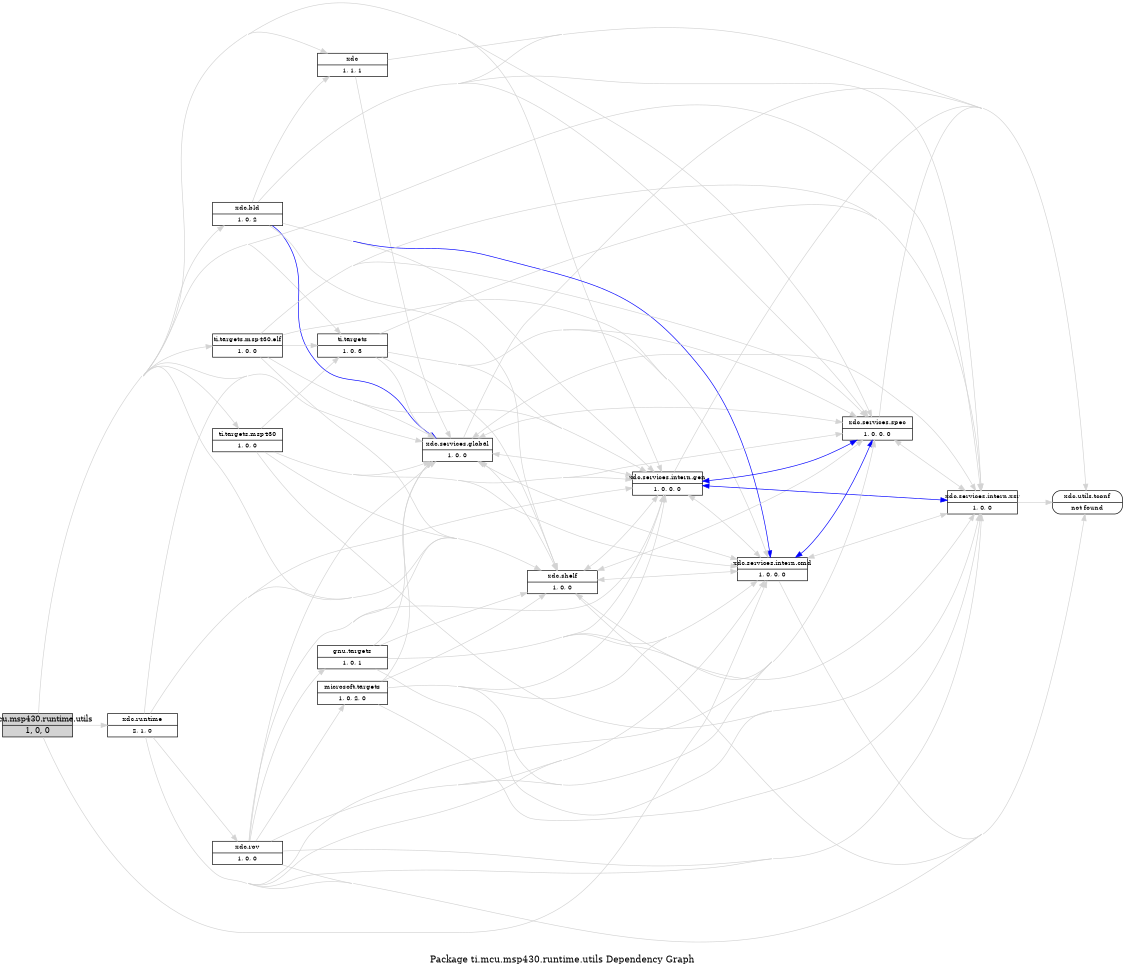 digraph dependencies {
    label="\nPackage ti.mcu.msp430.runtime.utils Dependency Graph";
    size="7.5,10";
    rankdir=LR;
    ranksep=".75";
    concentrate="true";
    node [fixedsize=true, width=1.5, style=filled, color=black];
    node [font=Helvetica, fontsize=12, fillcolor=lightgrey];
    ti_mcu_msp430_runtime_utils [shape=record,label="ti.mcu.msp430.runtime.utils|1, 0, 0", URL="../../../../../../../../../../../../rtree/install/trees/products/xdcprod/xdcprod-p47/product/Linux/xdctools_3_23_02_47/packages/ti/mcu/msp430/runtime/utils/package/package.rel.xml"];
    node [fontsize=10, fillcolor=white];

    edge [style=solid, color=blue]

    edge [style=solid, color=lightgrey]
    xdc [shape=record,label="xdc|1, 1, 1", URL="../../../../../../../../../../../../rtree/install/trees/products/xdcprod/xdcprod-p47/product/Linux/xdctools_3_23_02_47/packages/xdc/package/package.rel.svg"];
    ti_mcu_msp430_runtime_utils -> xdc;
    xdc_services_global [shape=record,label="xdc.services.global|1, 0, 0", URL="../../../../../../../../../../../../rtree/install/trees/products/xdcprod/xdcprod-p47/product/Linux/xdctools_3_23_02_47/packages/xdc/services/global/package/package.rel.svg"];
    ti_mcu_msp430_runtime_utils -> xdc_services_global;
    xdc_bld [shape=record,label="xdc.bld|1, 0, 2", URL="../../../../../../../../../../../../rtree/install/trees/products/xdcprod/xdcprod-p47/product/Linux/xdctools_3_23_02_47/packages/xdc/bld/package/package.rel.svg"];
    ti_mcu_msp430_runtime_utils -> xdc_bld;
    ti_targets [shape=record,label="ti.targets|1, 0, 3", URL="../../../../../../../../../../../../rtree/install/trees/products/xdcprod/xdcprod-p47/product/Linux/xdctools_3_23_02_47/packages/ti/targets/package/package.rel.svg"];
    ti_mcu_msp430_runtime_utils -> ti_targets;
    ti_targets_msp430 [shape=record,label="ti.targets.msp430|1, 0, 0", URL="../../../../../../../../../../../../rtree/install/trees/products/xdcprod/xdcprod-p47/product/Linux/xdctools_3_23_02_47/packages/ti/targets/msp430/package/package.rel.svg"];
    ti_mcu_msp430_runtime_utils -> ti_targets_msp430;
    ti_targets_msp430_elf [shape=record,label="ti.targets.msp430.elf|1, 0, 0", URL="../../../../../../../../../../../../rtree/install/trees/products/xdcprod/xdcprod-p47/product/Linux/xdctools_3_23_02_47/packages/ti/targets/msp430/elf/package/package.rel.svg"];
    ti_mcu_msp430_runtime_utils -> ti_targets_msp430_elf;
    xdc_shelf [shape=record,label="xdc.shelf|1, 0, 0", URL="../../../../../../../../../../../../rtree/install/trees/products/xdcprod/xdcprod-p47/product/Linux/xdctools_3_23_02_47/packages/xdc/shelf/package/package.rel.svg"];
    ti_mcu_msp430_runtime_utils -> xdc_shelf;
    xdc_services_intern_gen [shape=record,label="xdc.services.intern.gen|1, 0, 0, 0", URL="../../../../../../../../../../../../rtree/install/trees/products/xdcprod/xdcprod-p47/product/Linux/xdctools_3_23_02_47/packages/xdc/services/intern/gen/package/package.rel.svg"];
    ti_mcu_msp430_runtime_utils -> xdc_services_intern_gen;
    xdc_services_intern_xsr [shape=record,label="xdc.services.intern.xsr|1, 0, 0", URL="../../../../../../../../../../../../rtree/install/trees/products/xdcprod/xdcprod-p47/product/Linux/xdctools_3_23_02_47/packages/xdc/services/intern/xsr/package/package.rel.svg"];
    ti_mcu_msp430_runtime_utils -> xdc_services_intern_xsr;
    xdc_services_spec [shape=record,label="xdc.services.spec|1, 0, 0, 0", URL="../../../../../../../../../../../../rtree/install/trees/products/xdcprod/xdcprod-p47/product/Linux/xdctools_3_23_02_47/packages/xdc/services/spec/package/package.rel.svg"];
    ti_mcu_msp430_runtime_utils -> xdc_services_spec;
    xdc_services_intern_cmd [shape=record,label="xdc.services.intern.cmd|1, 0, 0, 0", URL="../../../../../../../../../../../../rtree/install/trees/products/xdcprod/xdcprod-p47/product/Linux/xdctools_3_23_02_47/packages/xdc/services/intern/cmd/package/package.rel.svg"];
    ti_mcu_msp430_runtime_utils -> xdc_services_intern_cmd;
    xdc_runtime [shape=record,label="xdc.runtime|2, 1, 0", URL="../../../../../../../../../../../../rtree/install/trees/products/xdcprod/xdcprod-p47/product/Linux/xdctools_3_23_02_47/packages/xdc/runtime/package/package.rel.svg"];
    ti_mcu_msp430_runtime_utils -> xdc_runtime;

    edge [style=solid, color=blue]

    edge [style=solid, color=lightgrey]
    xdc_utils_tconf [shape=record,label="xdc.utils.tconf|not found"style=rounded, ];
    xdc_runtime -> xdc_utils_tconf;
    xdc_runtime -> xdc_services_global;
    xdc_rov [shape=record,label="xdc.rov|1, 0, 0", URL="../../../../../../../../../../../../rtree/install/trees/products/xdcprod/xdcprod-p47/product/Linux/xdctools_3_23_02_47/packages/xdc/rov/package/package.rel.svg"];
    xdc_runtime -> xdc_rov;
    xdc_runtime -> xdc_services_intern_xsr;
    xdc_runtime -> xdc_shelf;
    xdc_runtime -> xdc_services_intern_cmd;
    xdc_runtime -> xdc_services_spec;
    xdc_runtime -> xdc_services_intern_gen;

    edge [style=solid, color=blue]

    edge [style=solid, color=lightgrey]
    xdc_rov -> xdc_utils_tconf;
    xdc_rov -> xdc_services_global;
    gnu_targets [shape=record,label="gnu.targets|1, 0, 1", URL="../../../../../../../../../../../../rtree/install/trees/products/xdcprod/xdcprod-p47/product/Linux/xdctools_3_23_02_47/packages/gnu/targets/package/package.rel.svg"];
    xdc_rov -> gnu_targets;
    microsoft_targets [shape=record,label="microsoft.targets|1, 0, 2, 0", URL="../../../../../../../../../../../../rtree/install/trees/products/xdcprod/xdcprod-p47/product/Linux/xdctools_3_23_02_47/packages/microsoft/targets/package/package.rel.svg"];
    xdc_rov -> microsoft_targets;
    xdc_rov -> xdc_services_intern_xsr;
    xdc_rov -> xdc_shelf;
    xdc_rov -> xdc_services_intern_cmd;
    xdc_rov -> xdc_services_spec;
    xdc_rov -> xdc_services_intern_gen;

    edge [style=solid, color=blue]

    edge [style=solid, color=lightgrey]
    microsoft_targets -> xdc_services_global;
    microsoft_targets -> xdc_shelf;
    microsoft_targets -> xdc_services_spec;
    microsoft_targets -> xdc_services_intern_xsr;
    microsoft_targets -> xdc_services_intern_gen;
    microsoft_targets -> xdc_services_intern_cmd;

    edge [style=solid, color=blue]

    edge [style=solid, color=lightgrey]
    gnu_targets -> xdc_services_global;
    gnu_targets -> xdc_shelf;
    gnu_targets -> xdc_services_spec;
    gnu_targets -> xdc_services_intern_xsr;
    gnu_targets -> xdc_services_intern_gen;
    gnu_targets -> xdc_services_intern_cmd;

    edge [style=solid, color=blue]

    edge [style=solid, color=lightgrey]

    edge [style=solid, color=blue]
    xdc_services_intern_cmd -> xdc_shelf;
    xdc_services_intern_cmd -> xdc_services_spec;
    xdc_services_intern_cmd -> xdc_services_global;
    xdc_services_intern_cmd -> xdc_services_intern_gen;

    edge [style=solid, color=lightgrey]
    xdc_services_intern_cmd -> xdc_utils_tconf;
    xdc_services_intern_cmd -> xdc_services_global;
    xdc_services_intern_cmd -> xdc_services_intern_xsr;
    xdc_services_intern_cmd -> xdc_shelf;
    xdc_services_intern_cmd -> xdc_services_spec;
    xdc_services_intern_cmd -> xdc_services_intern_gen;

    edge [style=solid, color=blue]
    xdc_services_spec -> xdc_shelf;

    edge [style=solid, color=lightgrey]
    xdc_services_spec -> xdc_utils_tconf;
    xdc_services_spec -> xdc_services_global;
    xdc_services_spec -> xdc_services_intern_xsr;
    xdc_services_spec -> xdc_shelf;
    xdc_services_spec -> xdc_services_intern_cmd;
    xdc_services_spec -> xdc_services_intern_gen;

    edge [style=solid, color=blue]
    xdc_services_intern_xsr -> xdc_services_global;

    edge [style=solid, color=lightgrey]
    xdc_services_intern_xsr -> xdc_utils_tconf;
    xdc_services_intern_xsr -> xdc_services_global;
    xdc_services_intern_xsr -> xdc_shelf;
    xdc_services_intern_xsr -> xdc_services_intern_cmd;
    xdc_services_intern_xsr -> xdc_services_spec;
    xdc_services_intern_xsr -> xdc_services_intern_gen;

    edge [style=solid, color=blue]
    xdc_services_intern_gen -> xdc_shelf;
    xdc_services_intern_gen -> xdc_services_spec;
    xdc_services_intern_gen -> xdc_services_global;
    xdc_services_intern_gen -> xdc_services_intern_xsr;

    edge [style=solid, color=lightgrey]
    xdc_services_intern_gen -> xdc_utils_tconf;
    xdc_services_intern_gen -> xdc_services_global;
    xdc_services_intern_gen -> xdc_services_intern_xsr;
    xdc_services_intern_gen -> xdc_shelf;
    xdc_services_intern_gen -> xdc_services_intern_cmd;
    xdc_services_intern_gen -> xdc_services_spec;

    edge [style=solid, color=blue]

    edge [style=solid, color=lightgrey]
    xdc_shelf -> xdc_utils_tconf;
    xdc_shelf -> xdc_services_global;
    xdc_shelf -> xdc_services_intern_xsr;
    xdc_shelf -> xdc_services_intern_cmd;
    xdc_shelf -> xdc_services_spec;
    xdc_shelf -> xdc_services_intern_gen;

    edge [style=solid, color=blue]

    edge [style=solid, color=lightgrey]
    ti_targets_msp430_elf -> xdc_services_global;
    ti_targets_msp430_elf -> ti_targets;
    ti_targets_msp430_elf -> xdc_shelf;
    ti_targets_msp430_elf -> xdc_services_intern_gen;
    ti_targets_msp430_elf -> xdc_services_intern_xsr;
    ti_targets_msp430_elf -> xdc_services_spec;
    ti_targets_msp430_elf -> xdc_services_intern_cmd;

    edge [style=solid, color=blue]

    edge [style=solid, color=lightgrey]
    ti_targets_msp430 -> xdc_services_global;
    ti_targets_msp430 -> ti_targets;
    ti_targets_msp430 -> xdc_shelf;
    ti_targets_msp430 -> xdc_services_intern_gen;
    ti_targets_msp430 -> xdc_services_intern_xsr;
    ti_targets_msp430 -> xdc_services_spec;
    ti_targets_msp430 -> xdc_services_intern_cmd;

    edge [style=solid, color=blue]

    edge [style=solid, color=lightgrey]
    ti_targets -> xdc_services_global;
    ti_targets -> xdc_shelf;
    ti_targets -> xdc_services_spec;
    ti_targets -> xdc_services_intern_xsr;
    ti_targets -> xdc_services_intern_gen;
    ti_targets -> xdc_services_intern_cmd;

    edge [style=solid, color=blue]
    xdc_bld -> xdc_services_global;
    xdc_bld -> xdc_services_intern_cmd;

    edge [style=solid, color=lightgrey]
    xdc_bld -> xdc_utils_tconf;
    xdc_bld -> xdc;
    xdc_bld -> xdc_services_global;
    xdc_bld -> xdc_services_intern_xsr;
    xdc_bld -> xdc_shelf;
    xdc_bld -> xdc_services_intern_cmd;
    xdc_bld -> xdc_services_spec;
    xdc_bld -> xdc_services_intern_gen;

    edge [style=solid, color=blue]

    edge [style=solid, color=lightgrey]
    xdc_services_global -> xdc_utils_tconf;
    xdc_services_global -> xdc_services_intern_xsr;
    xdc_services_global -> xdc_shelf;
    xdc_services_global -> xdc_services_intern_cmd;
    xdc_services_global -> xdc_services_spec;
    xdc_services_global -> xdc_services_intern_gen;

    edge [style=solid, color=blue]

    edge [style=solid, color=lightgrey]
    xdc -> xdc_utils_tconf;
    xdc -> xdc_services_global;
}
